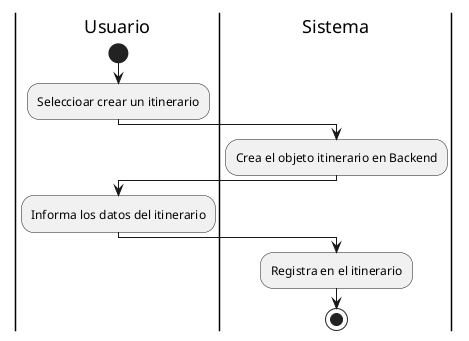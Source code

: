 @startuml actividades-creacion-itinerarios
|Usuario|
start 
:Seleccioar crear un itinerario;

|Sistema|
:Crea el objeto itinerario en Backend;

|Usuario|
:Informa los datos del itinerario;

|Sistema|
:Registra en el itinerario;

stop
@enduml
